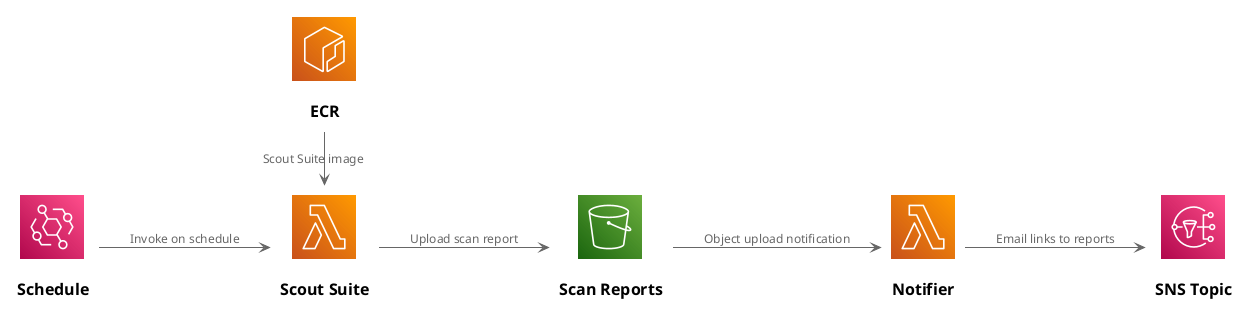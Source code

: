 @startuml
!include <awslib/AWSCommon>
!include <awslib/AWSSimplified>
!include <awslib/Compute/all>
!include <awslib/Containers/all>
!include <awslib/Storage/all>
!include <awslib/ApplicationIntegration/all>

left to right direction

EventBridge(eb, "Schedule", "")
Lambda(scanner, "Scout Suite", "")
SimpleStorageService(s3, "Scan Reports", "")
ElasticContainerRegistry(ecr, "ECR", "")
Lambda(notifications, "Notifier", "")
SimpleNotificationService(sns, "SNS Topic", "")


eb --> scanner : Invoke on schedule
ecr -> scanner : Scout Suite image
scanner --> s3 : Upload scan report
s3 --> notifications : Object upload notification
notifications --> sns : Email links to reports

@enduml